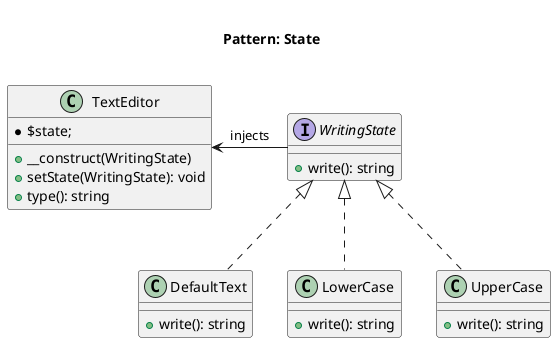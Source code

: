 @startuml
    Title <size:20>\nPattern: State\n

    interface WritingState {
        + write(): string
    }

    class DefaultText implements WritingState {
        + write(): string
    }

    class LowerCase implements WritingState {
        + write(): string
    }

    class UpperCase implements WritingState {
        + write(): string
    }

    class TextEditor {
        * $state;
        + __construct(WritingState)
        + setState(WritingState): void
        + type(): string
    }

    WritingState -left-> TextEditor: injects
@enduml


